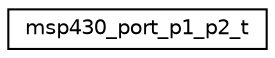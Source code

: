 digraph "Graphical Class Hierarchy"
{
 // LATEX_PDF_SIZE
  edge [fontname="Helvetica",fontsize="10",labelfontname="Helvetica",labelfontsize="10"];
  node [fontname="Helvetica",fontsize="10",shape=record];
  rankdir="LR";
  Node0 [label="msp430_port_p1_p2_t",height=0.2,width=0.4,color="black", fillcolor="white", style="filled",URL="$structmsp430__port__p1__p2__t.html",tooltip="GPIO Port 1/2 (with interrupt functionality)"];
}
